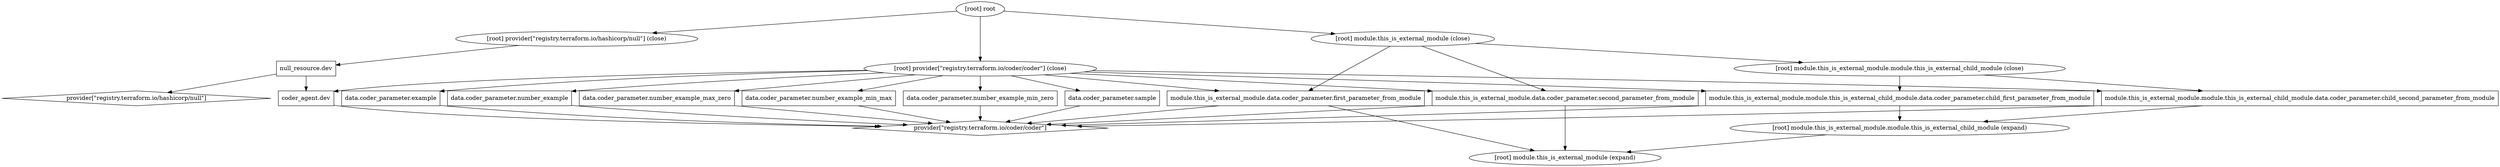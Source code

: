 digraph {
	compound = "true"
	newrank = "true"
	subgraph "root" {
		"[root] coder_agent.dev (expand)" [label = "coder_agent.dev", shape = "box"]
		"[root] data.coder_parameter.example (expand)" [label = "data.coder_parameter.example", shape = "box"]
		"[root] data.coder_parameter.number_example (expand)" [label = "data.coder_parameter.number_example", shape = "box"]
		"[root] data.coder_parameter.number_example_max_zero (expand)" [label = "data.coder_parameter.number_example_max_zero", shape = "box"]
		"[root] data.coder_parameter.number_example_min_max (expand)" [label = "data.coder_parameter.number_example_min_max", shape = "box"]
		"[root] data.coder_parameter.number_example_min_zero (expand)" [label = "data.coder_parameter.number_example_min_zero", shape = "box"]
		"[root] data.coder_parameter.sample (expand)" [label = "data.coder_parameter.sample", shape = "box"]
		"[root] module.this_is_external_module.data.coder_parameter.first_parameter_from_module (expand)" [label = "module.this_is_external_module.data.coder_parameter.first_parameter_from_module", shape = "box"]
		"[root] module.this_is_external_module.data.coder_parameter.second_parameter_from_module (expand)" [label = "module.this_is_external_module.data.coder_parameter.second_parameter_from_module", shape = "box"]
		"[root] module.this_is_external_module.module.this_is_external_child_module.data.coder_parameter.child_first_parameter_from_module (expand)" [label = "module.this_is_external_module.module.this_is_external_child_module.data.coder_parameter.child_first_parameter_from_module", shape = "box"]
		"[root] module.this_is_external_module.module.this_is_external_child_module.data.coder_parameter.child_second_parameter_from_module (expand)" [label = "module.this_is_external_module.module.this_is_external_child_module.data.coder_parameter.child_second_parameter_from_module", shape = "box"]
		"[root] null_resource.dev (expand)" [label = "null_resource.dev", shape = "box"]
		"[root] provider[\"registry.terraform.io/coder/coder\"]" [label = "provider[\"registry.terraform.io/coder/coder\"]", shape = "diamond"]
		"[root] provider[\"registry.terraform.io/hashicorp/null\"]" [label = "provider[\"registry.terraform.io/hashicorp/null\"]", shape = "diamond"]
		"[root] coder_agent.dev (expand)" -> "[root] provider[\"registry.terraform.io/coder/coder\"]"
		"[root] data.coder_parameter.example (expand)" -> "[root] provider[\"registry.terraform.io/coder/coder\"]"
		"[root] data.coder_parameter.number_example (expand)" -> "[root] provider[\"registry.terraform.io/coder/coder\"]"
		"[root] data.coder_parameter.number_example_max_zero (expand)" -> "[root] provider[\"registry.terraform.io/coder/coder\"]"
		"[root] data.coder_parameter.number_example_min_max (expand)" -> "[root] provider[\"registry.terraform.io/coder/coder\"]"
		"[root] data.coder_parameter.number_example_min_zero (expand)" -> "[root] provider[\"registry.terraform.io/coder/coder\"]"
		"[root] data.coder_parameter.sample (expand)" -> "[root] provider[\"registry.terraform.io/coder/coder\"]"
		"[root] module.this_is_external_module (close)" -> "[root] module.this_is_external_module.data.coder_parameter.first_parameter_from_module (expand)"
		"[root] module.this_is_external_module (close)" -> "[root] module.this_is_external_module.data.coder_parameter.second_parameter_from_module (expand)"
		"[root] module.this_is_external_module (close)" -> "[root] module.this_is_external_module.module.this_is_external_child_module (close)"
		"[root] module.this_is_external_module.data.coder_parameter.first_parameter_from_module (expand)" -> "[root] module.this_is_external_module (expand)"
		"[root] module.this_is_external_module.data.coder_parameter.first_parameter_from_module (expand)" -> "[root] provider[\"registry.terraform.io/coder/coder\"]"
		"[root] module.this_is_external_module.data.coder_parameter.second_parameter_from_module (expand)" -> "[root] module.this_is_external_module (expand)"
		"[root] module.this_is_external_module.data.coder_parameter.second_parameter_from_module (expand)" -> "[root] provider[\"registry.terraform.io/coder/coder\"]"
		"[root] module.this_is_external_module.module.this_is_external_child_module (close)" -> "[root] module.this_is_external_module.module.this_is_external_child_module.data.coder_parameter.child_first_parameter_from_module (expand)"
		"[root] module.this_is_external_module.module.this_is_external_child_module (close)" -> "[root] module.this_is_external_module.module.this_is_external_child_module.data.coder_parameter.child_second_parameter_from_module (expand)"
		"[root] module.this_is_external_module.module.this_is_external_child_module (expand)" -> "[root] module.this_is_external_module (expand)"
		"[root] module.this_is_external_module.module.this_is_external_child_module.data.coder_parameter.child_first_parameter_from_module (expand)" -> "[root] module.this_is_external_module.module.this_is_external_child_module (expand)"
		"[root] module.this_is_external_module.module.this_is_external_child_module.data.coder_parameter.child_first_parameter_from_module (expand)" -> "[root] provider[\"registry.terraform.io/coder/coder\"]"
		"[root] module.this_is_external_module.module.this_is_external_child_module.data.coder_parameter.child_second_parameter_from_module (expand)" -> "[root] module.this_is_external_module.module.this_is_external_child_module (expand)"
		"[root] module.this_is_external_module.module.this_is_external_child_module.data.coder_parameter.child_second_parameter_from_module (expand)" -> "[root] provider[\"registry.terraform.io/coder/coder\"]"
		"[root] null_resource.dev (expand)" -> "[root] coder_agent.dev (expand)"
		"[root] null_resource.dev (expand)" -> "[root] provider[\"registry.terraform.io/hashicorp/null\"]"
		"[root] provider[\"registry.terraform.io/coder/coder\"] (close)" -> "[root] coder_agent.dev (expand)"
		"[root] provider[\"registry.terraform.io/coder/coder\"] (close)" -> "[root] data.coder_parameter.example (expand)"
		"[root] provider[\"registry.terraform.io/coder/coder\"] (close)" -> "[root] data.coder_parameter.number_example (expand)"
		"[root] provider[\"registry.terraform.io/coder/coder\"] (close)" -> "[root] data.coder_parameter.number_example_max_zero (expand)"
		"[root] provider[\"registry.terraform.io/coder/coder\"] (close)" -> "[root] data.coder_parameter.number_example_min_max (expand)"
		"[root] provider[\"registry.terraform.io/coder/coder\"] (close)" -> "[root] data.coder_parameter.number_example_min_zero (expand)"
		"[root] provider[\"registry.terraform.io/coder/coder\"] (close)" -> "[root] data.coder_parameter.sample (expand)"
		"[root] provider[\"registry.terraform.io/coder/coder\"] (close)" -> "[root] module.this_is_external_module.data.coder_parameter.first_parameter_from_module (expand)"
		"[root] provider[\"registry.terraform.io/coder/coder\"] (close)" -> "[root] module.this_is_external_module.data.coder_parameter.second_parameter_from_module (expand)"
		"[root] provider[\"registry.terraform.io/coder/coder\"] (close)" -> "[root] module.this_is_external_module.module.this_is_external_child_module.data.coder_parameter.child_first_parameter_from_module (expand)"
		"[root] provider[\"registry.terraform.io/coder/coder\"] (close)" -> "[root] module.this_is_external_module.module.this_is_external_child_module.data.coder_parameter.child_second_parameter_from_module (expand)"
		"[root] provider[\"registry.terraform.io/hashicorp/null\"] (close)" -> "[root] null_resource.dev (expand)"
		"[root] root" -> "[root] module.this_is_external_module (close)"
		"[root] root" -> "[root] provider[\"registry.terraform.io/coder/coder\"] (close)"
		"[root] root" -> "[root] provider[\"registry.terraform.io/hashicorp/null\"] (close)"
	}
}

